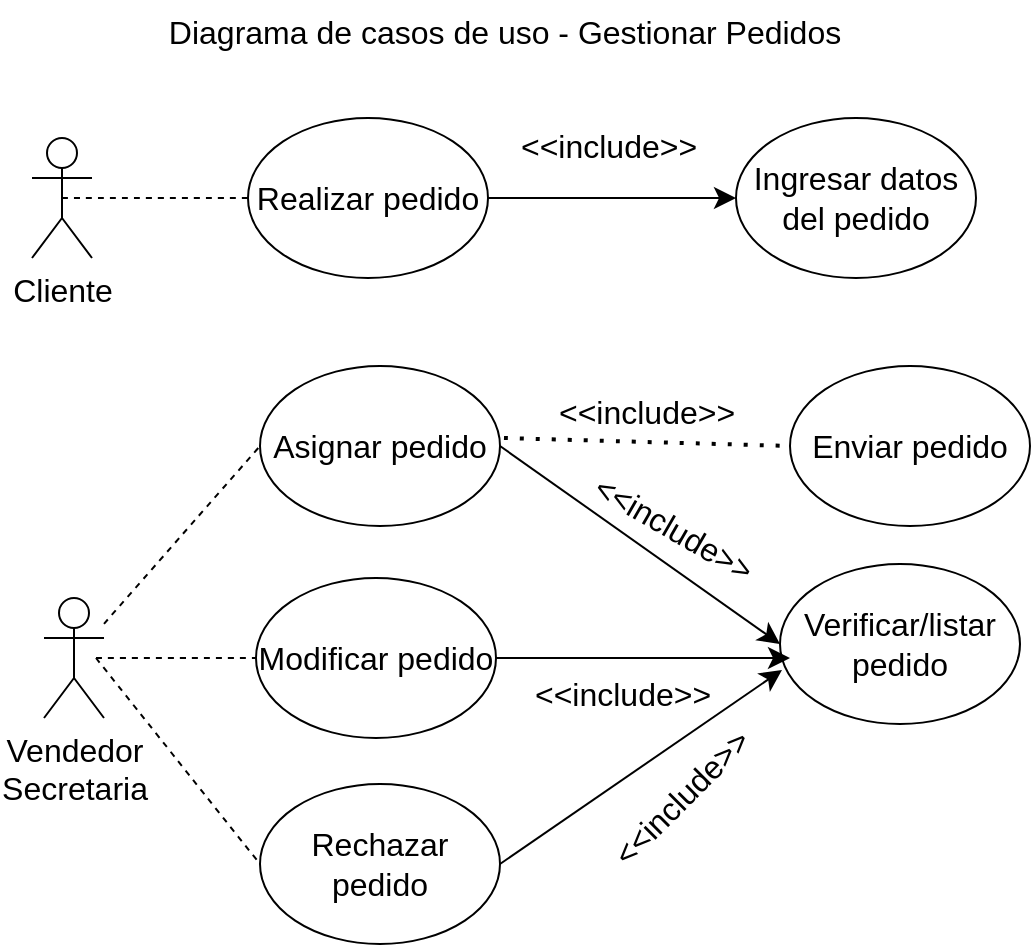 <mxfile version="21.1.1" type="github">
  <diagram name="Página-1" id="PbDBRzjeMoPzVNdfy6YZ">
    <mxGraphModel dx="922" dy="1013" grid="0" gridSize="10" guides="1" tooltips="1" connect="1" arrows="1" fold="1" page="0" pageScale="1" pageWidth="827" pageHeight="1169" math="0" shadow="0">
      <root>
        <mxCell id="0" />
        <mxCell id="1" parent="0" />
        <mxCell id="j_s6rz9eN5aaMq6emOFC-1" value="Vendedor&lt;br&gt;Secretaria" style="shape=umlActor;verticalLabelPosition=bottom;verticalAlign=top;html=1;outlineConnect=0;fontSize=16;" vertex="1" parent="1">
          <mxGeometry x="-42" y="171" width="30" height="60" as="geometry" />
        </mxCell>
        <mxCell id="j_s6rz9eN5aaMq6emOFC-2" value="Cliente" style="shape=umlActor;verticalLabelPosition=bottom;verticalAlign=top;html=1;outlineConnect=0;fontSize=16;" vertex="1" parent="1">
          <mxGeometry x="-48" y="-59" width="30" height="60" as="geometry" />
        </mxCell>
        <mxCell id="j_s6rz9eN5aaMq6emOFC-3" value="Realizar pedido" style="ellipse;whiteSpace=wrap;html=1;fontSize=16;" vertex="1" parent="1">
          <mxGeometry x="60" y="-69" width="120" height="80" as="geometry" />
        </mxCell>
        <mxCell id="j_s6rz9eN5aaMq6emOFC-4" value="Asignar pedido" style="ellipse;whiteSpace=wrap;html=1;fontSize=16;" vertex="1" parent="1">
          <mxGeometry x="66" y="55" width="120" height="80" as="geometry" />
        </mxCell>
        <mxCell id="j_s6rz9eN5aaMq6emOFC-5" value="Modificar pedido" style="ellipse;whiteSpace=wrap;html=1;fontSize=16;" vertex="1" parent="1">
          <mxGeometry x="64" y="161" width="120" height="80" as="geometry" />
        </mxCell>
        <mxCell id="j_s6rz9eN5aaMq6emOFC-6" value="Rechazar pedido" style="ellipse;whiteSpace=wrap;html=1;fontSize=16;" vertex="1" parent="1">
          <mxGeometry x="66" y="264" width="120" height="80" as="geometry" />
        </mxCell>
        <mxCell id="j_s6rz9eN5aaMq6emOFC-8" value="" style="endArrow=none;dashed=1;html=1;rounded=0;fontSize=12;startSize=8;endSize=8;curved=1;entryX=0;entryY=0.5;entryDx=0;entryDy=0;" edge="1" parent="1" source="j_s6rz9eN5aaMq6emOFC-1" target="j_s6rz9eN5aaMq6emOFC-4">
          <mxGeometry width="50" height="50" relative="1" as="geometry">
            <mxPoint x="175" y="216" as="sourcePoint" />
            <mxPoint x="225" y="166" as="targetPoint" />
          </mxGeometry>
        </mxCell>
        <mxCell id="j_s6rz9eN5aaMq6emOFC-9" value="" style="endArrow=none;dashed=1;html=1;rounded=0;fontSize=12;startSize=8;endSize=8;curved=1;entryX=0;entryY=0.5;entryDx=0;entryDy=0;" edge="1" parent="1" target="j_s6rz9eN5aaMq6emOFC-5">
          <mxGeometry width="50" height="50" relative="1" as="geometry">
            <mxPoint x="-16" y="201" as="sourcePoint" />
            <mxPoint x="76" y="105" as="targetPoint" />
          </mxGeometry>
        </mxCell>
        <mxCell id="j_s6rz9eN5aaMq6emOFC-10" value="" style="endArrow=none;dashed=1;html=1;rounded=0;fontSize=12;startSize=8;endSize=8;curved=1;entryX=0;entryY=0.5;entryDx=0;entryDy=0;" edge="1" parent="1" target="j_s6rz9eN5aaMq6emOFC-6">
          <mxGeometry width="50" height="50" relative="1" as="geometry">
            <mxPoint x="-16" y="201" as="sourcePoint" />
            <mxPoint x="86" y="115" as="targetPoint" />
          </mxGeometry>
        </mxCell>
        <mxCell id="j_s6rz9eN5aaMq6emOFC-11" value="" style="endArrow=none;dashed=1;html=1;rounded=0;fontSize=12;startSize=8;endSize=8;curved=1;exitX=0.5;exitY=0.5;exitDx=0;exitDy=0;exitPerimeter=0;entryX=0;entryY=0.5;entryDx=0;entryDy=0;" edge="1" parent="1" source="j_s6rz9eN5aaMq6emOFC-2" target="j_s6rz9eN5aaMq6emOFC-3">
          <mxGeometry width="50" height="50" relative="1" as="geometry">
            <mxPoint x="175" y="216" as="sourcePoint" />
            <mxPoint x="225" y="166" as="targetPoint" />
          </mxGeometry>
        </mxCell>
        <mxCell id="j_s6rz9eN5aaMq6emOFC-12" value="Ingresar datos del pedido" style="ellipse;whiteSpace=wrap;html=1;fontSize=16;" vertex="1" parent="1">
          <mxGeometry x="304" y="-69" width="120" height="80" as="geometry" />
        </mxCell>
        <mxCell id="j_s6rz9eN5aaMq6emOFC-13" value="" style="endArrow=classic;html=1;rounded=0;fontSize=12;startSize=8;endSize=8;curved=1;exitX=1;exitY=0.5;exitDx=0;exitDy=0;entryX=0;entryY=0.5;entryDx=0;entryDy=0;" edge="1" parent="1" source="j_s6rz9eN5aaMq6emOFC-3" target="j_s6rz9eN5aaMq6emOFC-12">
          <mxGeometry width="50" height="50" relative="1" as="geometry">
            <mxPoint x="175" y="207" as="sourcePoint" />
            <mxPoint x="225" y="157" as="targetPoint" />
          </mxGeometry>
        </mxCell>
        <mxCell id="j_s6rz9eN5aaMq6emOFC-14" value="&amp;lt;&amp;lt;include&amp;gt;&amp;gt;" style="text;html=1;align=center;verticalAlign=middle;resizable=0;points=[];autosize=1;strokeColor=none;fillColor=none;fontSize=16;" vertex="1" parent="1">
          <mxGeometry x="187" y="-71" width="106" height="31" as="geometry" />
        </mxCell>
        <mxCell id="j_s6rz9eN5aaMq6emOFC-15" value="Verificar/listar pedido" style="ellipse;whiteSpace=wrap;html=1;fontSize=16;" vertex="1" parent="1">
          <mxGeometry x="326" y="154" width="120" height="80" as="geometry" />
        </mxCell>
        <mxCell id="j_s6rz9eN5aaMq6emOFC-16" value="" style="endArrow=classic;html=1;rounded=0;fontSize=12;startSize=8;endSize=8;curved=1;exitX=1;exitY=0.5;exitDx=0;exitDy=0;entryX=0;entryY=0.5;entryDx=0;entryDy=0;" edge="1" parent="1" source="j_s6rz9eN5aaMq6emOFC-4" target="j_s6rz9eN5aaMq6emOFC-15">
          <mxGeometry width="50" height="50" relative="1" as="geometry">
            <mxPoint x="175" y="198" as="sourcePoint" />
            <mxPoint x="225" y="148" as="targetPoint" />
          </mxGeometry>
        </mxCell>
        <mxCell id="j_s6rz9eN5aaMq6emOFC-19" value="" style="endArrow=classic;html=1;rounded=0;fontSize=12;startSize=8;endSize=8;curved=1;exitX=1;exitY=0.5;exitDx=0;exitDy=0;" edge="1" parent="1" source="j_s6rz9eN5aaMq6emOFC-6">
          <mxGeometry width="50" height="50" relative="1" as="geometry">
            <mxPoint x="196" y="105" as="sourcePoint" />
            <mxPoint x="327" y="207" as="targetPoint" />
          </mxGeometry>
        </mxCell>
        <mxCell id="j_s6rz9eN5aaMq6emOFC-20" value="" style="endArrow=classic;html=1;rounded=0;fontSize=12;startSize=8;endSize=8;curved=1;exitX=1;exitY=0.5;exitDx=0;exitDy=0;" edge="1" parent="1" source="j_s6rz9eN5aaMq6emOFC-5">
          <mxGeometry width="50" height="50" relative="1" as="geometry">
            <mxPoint x="206" y="115" as="sourcePoint" />
            <mxPoint x="331" y="201" as="targetPoint" />
          </mxGeometry>
        </mxCell>
        <mxCell id="j_s6rz9eN5aaMq6emOFC-21" value="&amp;lt;&amp;lt;include&amp;gt;&amp;gt;" style="text;html=1;align=center;verticalAlign=middle;resizable=0;points=[];autosize=1;strokeColor=none;fillColor=none;fontSize=16;rotation=30;" vertex="1" parent="1">
          <mxGeometry x="220" y="120" width="106" height="31" as="geometry" />
        </mxCell>
        <mxCell id="j_s6rz9eN5aaMq6emOFC-22" value="&amp;lt;&amp;lt;include&amp;gt;&amp;gt;" style="text;html=1;align=center;verticalAlign=middle;resizable=0;points=[];autosize=1;strokeColor=none;fillColor=none;fontSize=16;rotation=-45;" vertex="1" parent="1">
          <mxGeometry x="223" y="255" width="106" height="31" as="geometry" />
        </mxCell>
        <mxCell id="j_s6rz9eN5aaMq6emOFC-24" value="&amp;lt;&amp;lt;include&amp;gt;&amp;gt;" style="text;html=1;align=center;verticalAlign=middle;resizable=0;points=[];autosize=1;strokeColor=none;fillColor=none;fontSize=16;rotation=0;" vertex="1" parent="1">
          <mxGeometry x="194" y="203" width="106" height="31" as="geometry" />
        </mxCell>
        <mxCell id="j_s6rz9eN5aaMq6emOFC-25" value="Enviar pedido" style="ellipse;whiteSpace=wrap;html=1;fontSize=16;" vertex="1" parent="1">
          <mxGeometry x="331" y="55" width="120" height="80" as="geometry" />
        </mxCell>
        <mxCell id="j_s6rz9eN5aaMq6emOFC-27" value="" style="endArrow=none;dashed=1;html=1;dashPattern=1 3;strokeWidth=2;rounded=0;fontSize=12;startSize=8;endSize=8;curved=1;entryX=0;entryY=0.5;entryDx=0;entryDy=0;" edge="1" parent="1" target="j_s6rz9eN5aaMq6emOFC-25">
          <mxGeometry width="50" height="50" relative="1" as="geometry">
            <mxPoint x="188" y="91" as="sourcePoint" />
            <mxPoint x="225" y="148" as="targetPoint" />
          </mxGeometry>
        </mxCell>
        <mxCell id="j_s6rz9eN5aaMq6emOFC-28" value="&amp;lt;&amp;lt;include&amp;gt;&amp;gt;" style="text;html=1;align=center;verticalAlign=middle;resizable=0;points=[];autosize=1;strokeColor=none;fillColor=none;fontSize=16;" vertex="1" parent="1">
          <mxGeometry x="206" y="62" width="106" height="31" as="geometry" />
        </mxCell>
        <mxCell id="j_s6rz9eN5aaMq6emOFC-29" value="Diagrama de casos de uso - Gestionar Pedidos" style="text;html=1;align=center;verticalAlign=middle;resizable=0;points=[];autosize=1;strokeColor=none;fillColor=none;fontSize=16;" vertex="1" parent="1">
          <mxGeometry x="11" y="-128" width="354" height="31" as="geometry" />
        </mxCell>
      </root>
    </mxGraphModel>
  </diagram>
</mxfile>
